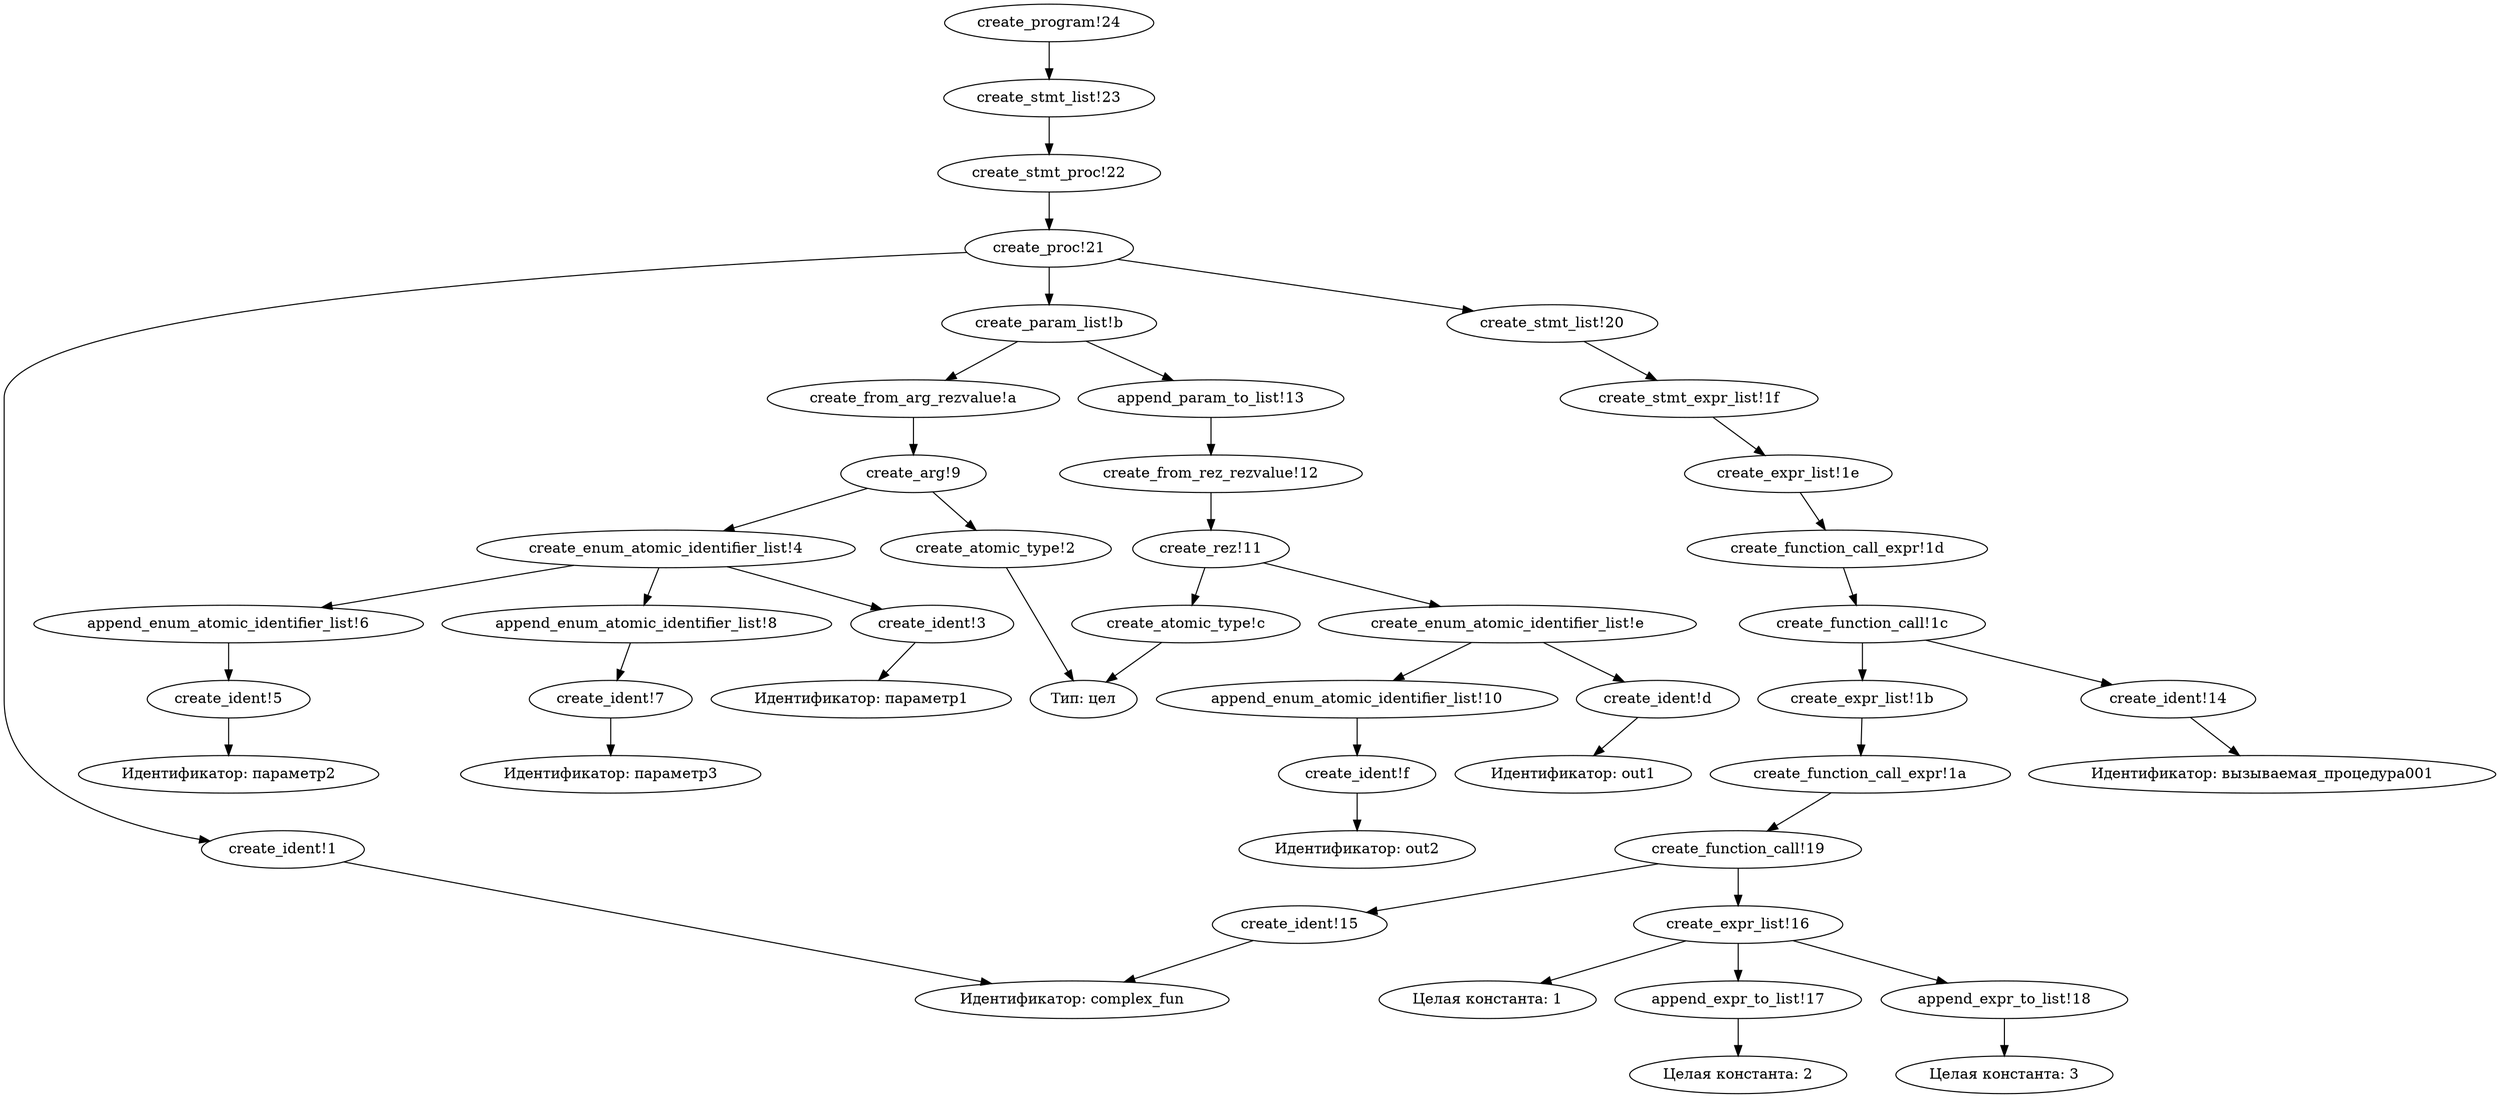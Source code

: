 digraph KumirTree {
"create_ident!1" -> "Идентификатор: complex_fun";
"create_atomic_type!2" -> "Тип: цел";
"create_ident!3" -> "Идентификатор: параметр1";
"create_enum_atomic_identifier_list!4" -> "create_ident!3";
"create_ident!5" -> "Идентификатор: параметр2";
"create_enum_atomic_identifier_list!4" -> "append_enum_atomic_identifier_list!6";
"append_enum_atomic_identifier_list!6" -> "create_ident!5";
"create_ident!7" -> "Идентификатор: параметр3";
"create_enum_atomic_identifier_list!4" -> "append_enum_atomic_identifier_list!8";
"append_enum_atomic_identifier_list!8" -> "create_ident!7";
"create_arg!9" -> "create_atomic_type!2";
"create_arg!9" -> "create_enum_atomic_identifier_list!4";
"create_from_arg_rezvalue!a" -> "create_arg!9";
"create_param_list!b" -> "create_from_arg_rezvalue!a";
"create_atomic_type!c" -> "Тип: цел";
"create_ident!d" -> "Идентификатор: out1";
"create_enum_atomic_identifier_list!e" -> "create_ident!d";
"create_ident!f" -> "Идентификатор: out2";
"create_enum_atomic_identifier_list!e" -> "append_enum_atomic_identifier_list!10";
"append_enum_atomic_identifier_list!10" -> "create_ident!f";
"create_rez!11" -> "create_atomic_type!c";
"create_rez!11" -> "create_enum_atomic_identifier_list!e";
"create_from_rez_rezvalue!12" -> "create_rez!11";
"create_param_list!b" -> "append_param_to_list!13";
"append_param_to_list!13" -> "create_from_rez_rezvalue!12";
"create_ident!14" -> "Идентификатор: вызываемая_процедура001";
"create_ident!15" -> "Идентификатор: complex_fun";
"create_expr_list!16" -> "Целая константа: 1";
"create_expr_list!16" -> "append_expr_to_list!17";
"append_expr_to_list!17" -> "Целая константа: 2";
"create_expr_list!16" -> "append_expr_to_list!18";
"append_expr_to_list!18" -> "Целая константа: 3";
"create_function_call!19" -> "create_ident!15";
"create_function_call!19" -> "create_expr_list!16";
"create_function_call_expr!1a" -> "create_function_call!19";
"create_expr_list!1b" -> "create_function_call_expr!1a";
"create_function_call!1c" -> "create_ident!14";
"create_function_call!1c" -> "create_expr_list!1b";
"create_function_call_expr!1d" -> "create_function_call!1c";
"create_expr_list!1e" -> "create_function_call_expr!1d";
"create_stmt_expr_list!1f" -> "create_expr_list!1e";
"create_stmt_list!20" -> "create_stmt_expr_list!1f";
"create_proc!21" -> "create_ident!1";
"create_proc!21" -> "create_param_list!b";
"create_proc!21" -> "create_stmt_list!20";
"create_stmt_proc!22" -> "create_proc!21";
"create_stmt_list!23" -> "create_stmt_proc!22";
"create_program!24" -> "create_stmt_list!23";
 } 